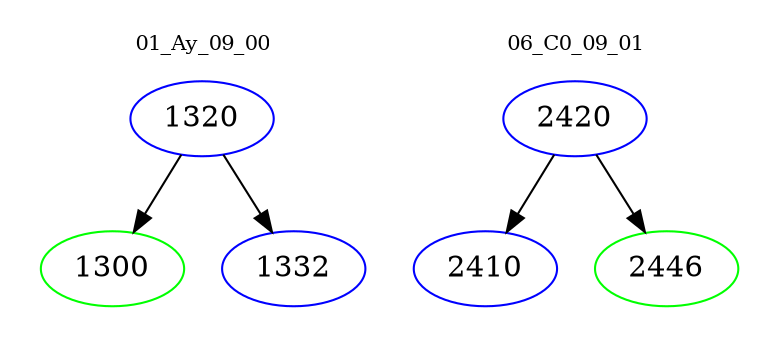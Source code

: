 digraph{
subgraph cluster_0 {
color = white
label = "01_Ay_09_00";
fontsize=10;
T0_1320 [label="1320", color="blue"]
T0_1320 -> T0_1300 [color="black"]
T0_1300 [label="1300", color="green"]
T0_1320 -> T0_1332 [color="black"]
T0_1332 [label="1332", color="blue"]
}
subgraph cluster_1 {
color = white
label = "06_C0_09_01";
fontsize=10;
T1_2420 [label="2420", color="blue"]
T1_2420 -> T1_2410 [color="black"]
T1_2410 [label="2410", color="blue"]
T1_2420 -> T1_2446 [color="black"]
T1_2446 [label="2446", color="green"]
}
}
